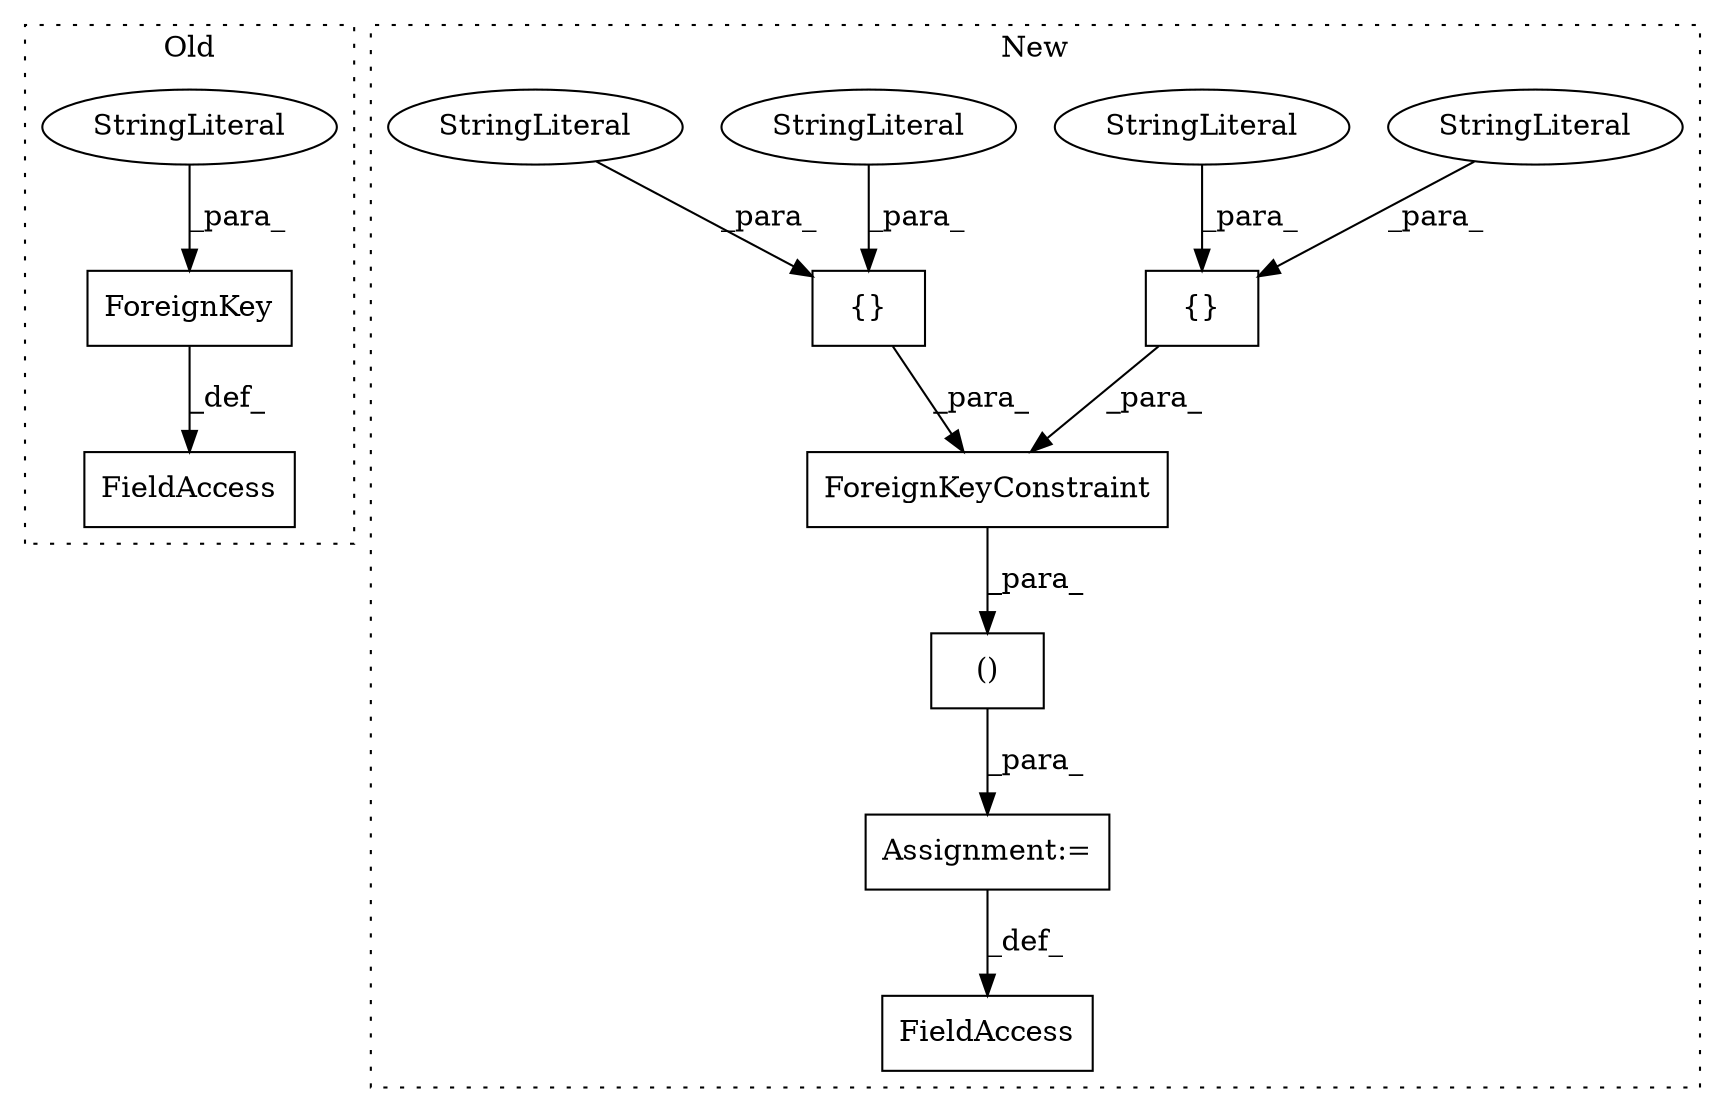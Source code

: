 digraph G {
subgraph cluster0 {
1 [label="ForeignKey" a="32" s="1173,1216" l="11,1" shape="box"];
8 [label="StringLiteral" a="45" s="1184" l="32" shape="ellipse"];
13 [label="FieldAccess" a="22" s="1145" l="12" shape="box"];
label = "Old";
style="dotted";
}
subgraph cluster1 {
2 [label="ForeignKeyConstraint" a="32" s="1205,1357" l="21,1" shape="box"];
3 [label="()" a="106" s="1181" l="177" shape="box"];
4 [label="{}" a="4" s="1238,1268" l="1,1" shape="box"];
5 [label="FieldAccess" a="22" s="1161" l="14" shape="box"];
6 [label="{}" a="4" s="1282,1356" l="1,1" shape="box"];
7 [label="Assignment:=" a="7" s="1175" l="6" shape="box"];
9 [label="StringLiteral" a="45" s="1283" l="36" shape="ellipse"];
10 [label="StringLiteral" a="45" s="1320" l="36" shape="ellipse"];
11 [label="StringLiteral" a="45" s="1239" l="14" shape="ellipse"];
12 [label="StringLiteral" a="45" s="1254" l="14" shape="ellipse"];
label = "New";
style="dotted";
}
1 -> 13 [label="_def_"];
2 -> 3 [label="_para_"];
3 -> 7 [label="_para_"];
4 -> 2 [label="_para_"];
6 -> 2 [label="_para_"];
7 -> 5 [label="_def_"];
8 -> 1 [label="_para_"];
9 -> 6 [label="_para_"];
10 -> 6 [label="_para_"];
11 -> 4 [label="_para_"];
12 -> 4 [label="_para_"];
}